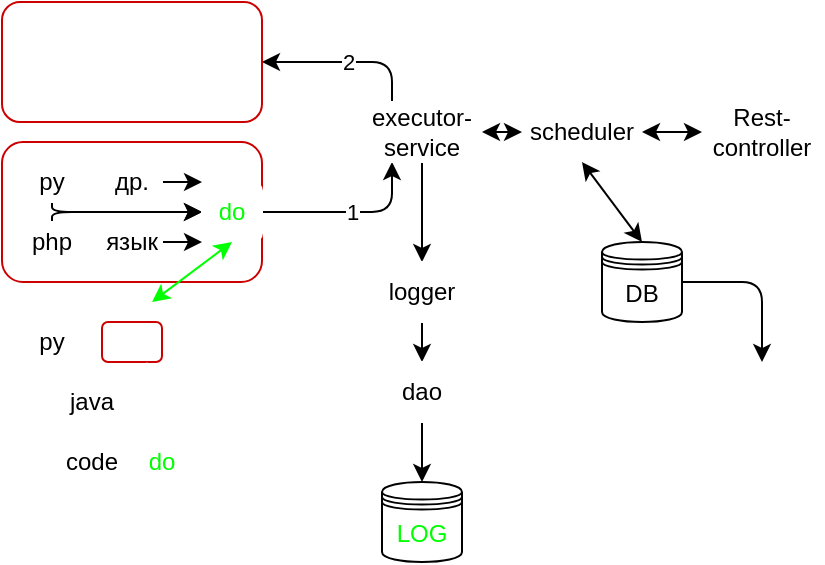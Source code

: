 <mxfile version="14.7.4" type="embed"><diagram id="5awU8p3pOi3QWaohAjOB" name="Page-1"><mxGraphModel dx="1980" dy="743" grid="1" gridSize="10" guides="1" tooltips="1" connect="1" arrows="1" fold="1" page="1" pageScale="1" pageWidth="850" pageHeight="1100" math="0" shadow="0"><root><mxCell id="kCqwqWAarttR0PidJmRG-0"/><mxCell id="kCqwqWAarttR0PidJmRG-1" parent="kCqwqWAarttR0PidJmRG-0"/><mxCell id="CiXj9nE7gdFZ2h4EE39t-13" value="2" style="edgeStyle=orthogonalEdgeStyle;curved=0;rounded=1;sketch=0;orthogonalLoop=1;jettySize=auto;html=1;exitX=0.25;exitY=0;exitDx=0;exitDy=0;" parent="kCqwqWAarttR0PidJmRG-1" source="kCqwqWAarttR0PidJmRG-5" target="kCqwqWAarttR0PidJmRG-3" edge="1"><mxGeometry relative="1" as="geometry"/></mxCell><mxCell id="kCqwqWAarttR0PidJmRG-3" value="" style="rounded=1;whiteSpace=wrap;html=1;shadow=0;sketch=0;gradientColor=none;strokeColor=#CC0000;fillColor=none;" parent="kCqwqWAarttR0PidJmRG-1" vertex="1"><mxGeometry x="-10" y="80" width="130" height="60" as="geometry"/></mxCell><mxCell id="CiXj9nE7gdFZ2h4EE39t-11" value="1" style="edgeStyle=orthogonalEdgeStyle;curved=0;rounded=1;sketch=0;orthogonalLoop=1;jettySize=auto;html=1;entryX=0.25;entryY=1;entryDx=0;entryDy=0;" parent="kCqwqWAarttR0PidJmRG-1" source="kCqwqWAarttR0PidJmRG-4" target="kCqwqWAarttR0PidJmRG-5" edge="1"><mxGeometry relative="1" as="geometry"/></mxCell><mxCell id="kCqwqWAarttR0PidJmRG-4" value="" style="rounded=1;whiteSpace=wrap;html=1;shadow=0;sketch=0;gradientColor=none;strokeColor=#CC0000;fillColor=none;" parent="kCqwqWAarttR0PidJmRG-1" vertex="1"><mxGeometry x="-10" y="150" width="130" height="70" as="geometry"/></mxCell><mxCell id="CiXj9nE7gdFZ2h4EE39t-3" style="edgeStyle=orthogonalEdgeStyle;curved=0;rounded=1;sketch=0;orthogonalLoop=1;jettySize=auto;html=1;exitX=0.5;exitY=1;exitDx=0;exitDy=0;entryX=0.5;entryY=0;entryDx=0;entryDy=0;" parent="kCqwqWAarttR0PidJmRG-1" source="kCqwqWAarttR0PidJmRG-5" target="kCqwqWAarttR0PidJmRG-6" edge="1"><mxGeometry relative="1" as="geometry"/></mxCell><mxCell id="kCqwqWAarttR0PidJmRG-5" value="executor-&lt;br&gt;service" style="rounded=1;whiteSpace=wrap;html=1;shadow=0;sketch=0;gradientColor=none;strokeColor=#FFFFFF;" parent="kCqwqWAarttR0PidJmRG-1" vertex="1"><mxGeometry x="170" y="130" width="60" height="30" as="geometry"/></mxCell><mxCell id="CiXj9nE7gdFZ2h4EE39t-4" style="edgeStyle=orthogonalEdgeStyle;curved=0;rounded=1;sketch=0;orthogonalLoop=1;jettySize=auto;html=1;" parent="kCqwqWAarttR0PidJmRG-1" source="kCqwqWAarttR0PidJmRG-6" target="kCqwqWAarttR0PidJmRG-10" edge="1"><mxGeometry relative="1" as="geometry"/></mxCell><mxCell id="kCqwqWAarttR0PidJmRG-6" value="logger" style="rounded=1;whiteSpace=wrap;html=1;shadow=0;sketch=0;gradientColor=none;strokeColor=#FFFFFF;" parent="kCqwqWAarttR0PidJmRG-1" vertex="1"><mxGeometry x="170" y="210" width="60" height="30" as="geometry"/></mxCell><mxCell id="kCqwqWAarttR0PidJmRG-7" value="Rest-controller" style="rounded=1;whiteSpace=wrap;html=1;shadow=0;sketch=0;gradientColor=none;strokeColor=#FFFFFF;" parent="kCqwqWAarttR0PidJmRG-1" vertex="1"><mxGeometry x="340" y="130" width="60" height="30" as="geometry"/></mxCell><mxCell id="kCqwqWAarttR0PidJmRG-8" value="scheduler" style="rounded=1;whiteSpace=wrap;html=1;shadow=0;sketch=0;gradientColor=none;strokeColor=#FFFFFF;" parent="kCqwqWAarttR0PidJmRG-1" vertex="1"><mxGeometry x="250" y="130" width="60" height="30" as="geometry"/></mxCell><mxCell id="kCqwqWAarttR0PidJmRG-9" value="" style="rounded=1;whiteSpace=wrap;html=1;shadow=0;sketch=0;gradientColor=none;strokeColor=#FFFFFF;" parent="kCqwqWAarttR0PidJmRG-1" vertex="1"><mxGeometry x="340" y="260" width="60" height="30" as="geometry"/></mxCell><mxCell id="CiXj9nE7gdFZ2h4EE39t-7" style="edgeStyle=orthogonalEdgeStyle;curved=0;rounded=1;sketch=0;orthogonalLoop=1;jettySize=auto;html=1;entryX=0.5;entryY=0;entryDx=0;entryDy=0;" parent="kCqwqWAarttR0PidJmRG-1" source="kCqwqWAarttR0PidJmRG-10" target="CiXj9nE7gdFZ2h4EE39t-5" edge="1"><mxGeometry relative="1" as="geometry"/></mxCell><mxCell id="kCqwqWAarttR0PidJmRG-10" value="dao" style="rounded=1;whiteSpace=wrap;html=1;shadow=0;sketch=0;gradientColor=none;strokeColor=#FFFFFF;" parent="kCqwqWAarttR0PidJmRG-1" vertex="1"><mxGeometry x="170" y="260" width="60" height="30" as="geometry"/></mxCell><mxCell id="CiXj9nE7gdFZ2h4EE39t-9" style="edgeStyle=orthogonalEdgeStyle;curved=0;rounded=1;sketch=0;orthogonalLoop=1;jettySize=auto;html=1;entryX=0.5;entryY=0;entryDx=0;entryDy=0;" parent="kCqwqWAarttR0PidJmRG-1" source="CiXj9nE7gdFZ2h4EE39t-0" target="kCqwqWAarttR0PidJmRG-9" edge="1"><mxGeometry relative="1" as="geometry"/></mxCell><mxCell id="CiXj9nE7gdFZ2h4EE39t-0" value="DB" style="shape=datastore;whiteSpace=wrap;html=1;" parent="kCqwqWAarttR0PidJmRG-1" vertex="1"><mxGeometry x="290" y="200" width="40" height="40" as="geometry"/></mxCell><mxCell id="CiXj9nE7gdFZ2h4EE39t-1" value="" style="endArrow=classic;startArrow=classic;html=1;entryX=0;entryY=0.5;entryDx=0;entryDy=0;exitX=1;exitY=0.5;exitDx=0;exitDy=0;" parent="kCqwqWAarttR0PidJmRG-1" source="kCqwqWAarttR0PidJmRG-8" target="kCqwqWAarttR0PidJmRG-7" edge="1"><mxGeometry width="50" height="50" relative="1" as="geometry"><mxPoint x="240" y="220" as="sourcePoint"/><mxPoint x="290" y="170" as="targetPoint"/></mxGeometry></mxCell><mxCell id="CiXj9nE7gdFZ2h4EE39t-2" value="" style="endArrow=classic;startArrow=classic;html=1;entryX=0.5;entryY=1;entryDx=0;entryDy=0;exitX=0.5;exitY=0;exitDx=0;exitDy=0;" parent="kCqwqWAarttR0PidJmRG-1" source="CiXj9nE7gdFZ2h4EE39t-0" target="kCqwqWAarttR0PidJmRG-8" edge="1"><mxGeometry width="50" height="50" relative="1" as="geometry"><mxPoint x="270" y="210" as="sourcePoint"/><mxPoint x="320" y="160" as="targetPoint"/></mxGeometry></mxCell><mxCell id="CiXj9nE7gdFZ2h4EE39t-5" value="&lt;font color=&quot;#00ff00&quot;&gt;LOG&lt;/font&gt;" style="shape=datastore;whiteSpace=wrap;html=1;" parent="kCqwqWAarttR0PidJmRG-1" vertex="1"><mxGeometry x="180" y="320" width="40" height="40" as="geometry"/></mxCell><mxCell id="CiXj9nE7gdFZ2h4EE39t-10" value="" style="endArrow=classic;startArrow=classic;html=1;entryX=0;entryY=0.5;entryDx=0;entryDy=0;exitX=1;exitY=0.5;exitDx=0;exitDy=0;" parent="kCqwqWAarttR0PidJmRG-1" source="kCqwqWAarttR0PidJmRG-5" target="kCqwqWAarttR0PidJmRG-8" edge="1"><mxGeometry width="50" height="50" relative="1" as="geometry"><mxPoint x="220" y="190" as="sourcePoint"/><mxPoint x="270" y="140" as="targetPoint"/></mxGeometry></mxCell><mxCell id="CiXj9nE7gdFZ2h4EE39t-23" style="edgeStyle=orthogonalEdgeStyle;curved=0;rounded=1;sketch=0;orthogonalLoop=1;jettySize=auto;html=1;entryX=0;entryY=0.5;entryDx=0;entryDy=0;" parent="kCqwqWAarttR0PidJmRG-1" source="CiXj9nE7gdFZ2h4EE39t-14" target="CiXj9nE7gdFZ2h4EE39t-18" edge="1"><mxGeometry relative="1" as="geometry"><Array as="points"><mxPoint x="15" y="185"/></Array></mxGeometry></mxCell><mxCell id="CiXj9nE7gdFZ2h4EE39t-14" value="py" style="rounded=1;whiteSpace=wrap;html=1;shadow=0;sketch=0;strokeColor=#FFFFFF;fillColor=none;gradientColor=none;" parent="kCqwqWAarttR0PidJmRG-1" vertex="1"><mxGeometry y="160" width="30" height="20" as="geometry"/></mxCell><mxCell id="CiXj9nE7gdFZ2h4EE39t-21" style="edgeStyle=orthogonalEdgeStyle;curved=0;rounded=1;sketch=0;orthogonalLoop=1;jettySize=auto;html=1;entryX=0;entryY=1;entryDx=0;entryDy=0;" parent="kCqwqWAarttR0PidJmRG-1" source="CiXj9nE7gdFZ2h4EE39t-15" target="CiXj9nE7gdFZ2h4EE39t-18" edge="1"><mxGeometry relative="1" as="geometry"/></mxCell><mxCell id="CiXj9nE7gdFZ2h4EE39t-15" value="язык" style="rounded=1;whiteSpace=wrap;html=1;shadow=0;sketch=0;strokeColor=#FFFFFF;fillColor=none;gradientColor=none;" parent="kCqwqWAarttR0PidJmRG-1" vertex="1"><mxGeometry x="40" y="190" width="30" height="20" as="geometry"/></mxCell><mxCell id="CiXj9nE7gdFZ2h4EE39t-24" style="edgeStyle=orthogonalEdgeStyle;curved=0;rounded=1;sketch=0;orthogonalLoop=1;jettySize=auto;html=1;entryX=0;entryY=0.5;entryDx=0;entryDy=0;" parent="kCqwqWAarttR0PidJmRG-1" source="CiXj9nE7gdFZ2h4EE39t-16" target="CiXj9nE7gdFZ2h4EE39t-18" edge="1"><mxGeometry relative="1" as="geometry"><Array as="points"><mxPoint x="15" y="185"/></Array></mxGeometry></mxCell><mxCell id="CiXj9nE7gdFZ2h4EE39t-16" value="php" style="rounded=1;whiteSpace=wrap;html=1;shadow=0;sketch=0;strokeColor=#FFFFFF;fillColor=none;gradientColor=none;" parent="kCqwqWAarttR0PidJmRG-1" vertex="1"><mxGeometry y="190" width="30" height="20" as="geometry"/></mxCell><mxCell id="CiXj9nE7gdFZ2h4EE39t-22" style="edgeStyle=orthogonalEdgeStyle;curved=0;rounded=1;sketch=0;orthogonalLoop=1;jettySize=auto;html=1;entryX=0;entryY=0;entryDx=0;entryDy=0;" parent="kCqwqWAarttR0PidJmRG-1" source="CiXj9nE7gdFZ2h4EE39t-17" target="CiXj9nE7gdFZ2h4EE39t-18" edge="1"><mxGeometry relative="1" as="geometry"/></mxCell><mxCell id="CiXj9nE7gdFZ2h4EE39t-17" value="др." style="rounded=1;whiteSpace=wrap;html=1;shadow=0;sketch=0;strokeColor=#FFFFFF;fillColor=none;gradientColor=none;" parent="kCqwqWAarttR0PidJmRG-1" vertex="1"><mxGeometry x="40" y="160" width="30" height="20" as="geometry"/></mxCell><mxCell id="CiXj9nE7gdFZ2h4EE39t-18" value="&lt;font color=&quot;#00ff00&quot;&gt;do&lt;/font&gt;" style="rounded=1;whiteSpace=wrap;html=1;shadow=0;sketch=0;strokeColor=#FFFFFF;fillColor=none;gradientColor=none;" parent="kCqwqWAarttR0PidJmRG-1" vertex="1"><mxGeometry x="90" y="170" width="30" height="30" as="geometry"/></mxCell><mxCell id="CiXj9nE7gdFZ2h4EE39t-25" value="" style="rounded=1;whiteSpace=wrap;html=1;shadow=0;sketch=0;strokeColor=#FFFFFF;fillColor=none;gradientColor=none;align=right;" parent="kCqwqWAarttR0PidJmRG-1" vertex="1"><mxGeometry x="-10" y="230" width="100" height="100" as="geometry"/></mxCell><mxCell id="CiXj9nE7gdFZ2h4EE39t-27" value="" style="endArrow=classic;startArrow=classic;html=1;entryX=0.75;entryY=0;entryDx=0;entryDy=0;exitX=0.5;exitY=1;exitDx=0;exitDy=0;shadow=0;gradientColor=#97d077;fillColor=#d5e8d4;strokeColor=#00FF00;" parent="kCqwqWAarttR0PidJmRG-1" source="CiXj9nE7gdFZ2h4EE39t-18" target="CiXj9nE7gdFZ2h4EE39t-25" edge="1"><mxGeometry width="50" height="50" relative="1" as="geometry"><mxPoint x="-20" y="290" as="sourcePoint"/><mxPoint x="30" y="240" as="targetPoint"/></mxGeometry></mxCell><mxCell id="CiXj9nE7gdFZ2h4EE39t-28" value="py" style="rounded=1;whiteSpace=wrap;html=1;shadow=0;sketch=0;strokeColor=#FFFFFF;fillColor=none;gradientColor=none;" parent="kCqwqWAarttR0PidJmRG-1" vertex="1"><mxGeometry y="240" width="30" height="20" as="geometry"/></mxCell><mxCell id="CiXj9nE7gdFZ2h4EE39t-29" value="" style="rounded=1;whiteSpace=wrap;html=1;shadow=0;sketch=0;fillColor=none;gradientColor=none;strokeColor=#CC0000;" parent="kCqwqWAarttR0PidJmRG-1" vertex="1"><mxGeometry x="40" y="240" width="30" height="20" as="geometry"/></mxCell><mxCell id="CiXj9nE7gdFZ2h4EE39t-30" value="java" style="rounded=1;whiteSpace=wrap;html=1;shadow=0;sketch=0;strokeColor=#FFFFFF;fillColor=none;gradientColor=none;" parent="kCqwqWAarttR0PidJmRG-1" vertex="1"><mxGeometry x="20" y="270" width="30" height="20" as="geometry"/></mxCell><mxCell id="CiXj9nE7gdFZ2h4EE39t-44" style="edgeStyle=orthogonalEdgeStyle;curved=0;rounded=1;sketch=0;orthogonalLoop=1;jettySize=auto;html=1;entryX=0.5;entryY=1;entryDx=0;entryDy=0;shadow=0;strokeColor=#FFFFFF;" parent="kCqwqWAarttR0PidJmRG-1" source="CiXj9nE7gdFZ2h4EE39t-31" target="CiXj9nE7gdFZ2h4EE39t-30" edge="1"><mxGeometry relative="1" as="geometry"/></mxCell><mxCell id="CiXj9nE7gdFZ2h4EE39t-31" value="code" style="rounded=1;whiteSpace=wrap;html=1;shadow=0;sketch=0;strokeColor=#FFFFFF;fillColor=none;gradientColor=none;" parent="kCqwqWAarttR0PidJmRG-1" vertex="1"><mxGeometry x="20" y="300" width="30" height="20" as="geometry"/></mxCell><mxCell id="CiXj9nE7gdFZ2h4EE39t-34" value="" style="endArrow=classic;html=1;shadow=0;exitX=1;exitY=0.5;exitDx=0;exitDy=0;strokeColor=#FFFFFF;" parent="kCqwqWAarttR0PidJmRG-1" source="CiXj9nE7gdFZ2h4EE39t-30" edge="1"><mxGeometry width="50" height="50" relative="1" as="geometry"><mxPoint x="90" y="280" as="sourcePoint"/><mxPoint x="140" y="280" as="targetPoint"/></mxGeometry></mxCell><mxCell id="CiXj9nE7gdFZ2h4EE39t-46" value="do" style="text;html=1;strokeColor=none;fillColor=none;align=center;verticalAlign=middle;whiteSpace=wrap;rounded=0;shadow=0;sketch=0;fontColor=#00FF00;" parent="kCqwqWAarttR0PidJmRG-1" vertex="1"><mxGeometry x="50" y="300" width="40" height="20" as="geometry"/></mxCell><mxCell id="CiXj9nE7gdFZ2h4EE39t-47" value="" style="endArrow=classic;startArrow=classic;html=1;shadow=0;fontColor=#00FF00;strokeColor=#FFFFFF;entryX=0.75;entryY=1;entryDx=0;entryDy=0;" parent="kCqwqWAarttR0PidJmRG-1" target="CiXj9nE7gdFZ2h4EE39t-29" edge="1"><mxGeometry width="50" height="50" relative="1" as="geometry"><mxPoint x="50" y="280" as="sourcePoint"/><mxPoint x="150" y="220" as="targetPoint"/><Array as="points"><mxPoint x="63" y="280"/></Array></mxGeometry></mxCell><mxCell id="CiXj9nE7gdFZ2h4EE39t-48" value="" style="endArrow=classic;startArrow=classic;html=1;shadow=0;fontColor=#00FF00;strokeColor=#FFFFFF;entryX=0.25;entryY=1;entryDx=0;entryDy=0;exitX=0;exitY=0.5;exitDx=0;exitDy=0;" parent="kCqwqWAarttR0PidJmRG-1" source="CiXj9nE7gdFZ2h4EE39t-30" target="CiXj9nE7gdFZ2h4EE39t-28" edge="1"><mxGeometry width="50" height="50" relative="1" as="geometry"><mxPoint x="50" y="240" as="sourcePoint"/><mxPoint x="100" y="190" as="targetPoint"/><Array as="points"><mxPoint x="8" y="280"/></Array></mxGeometry></mxCell><mxCell id="CiXj9nE7gdFZ2h4EE39t-63" style="edgeStyle=orthogonalEdgeStyle;curved=0;rounded=1;sketch=0;orthogonalLoop=1;jettySize=auto;html=1;exitX=1;exitY=0.5;exitDx=0;exitDy=0;entryX=0;entryY=0.5;entryDx=0;entryDy=0;shadow=0;fontColor=#00FF00;strokeColor=#FFFFFF;" parent="kCqwqWAarttR0PidJmRG-1" source="CiXj9nE7gdFZ2h4EE39t-49" target="CiXj9nE7gdFZ2h4EE39t-51" edge="1"><mxGeometry relative="1" as="geometry"/></mxCell><mxCell id="CiXj9nE7gdFZ2h4EE39t-49" value="" style="rounded=1;whiteSpace=wrap;html=1;shadow=0;sketch=0;fontColor=#00FF00;fillColor=none;gradientColor=none;align=right;strokeColor=#FFFFFF;" parent="kCqwqWAarttR0PidJmRG-1" vertex="1"><mxGeometry y="100" width="70" height="30" as="geometry"/></mxCell><mxCell id="CiXj9nE7gdFZ2h4EE39t-50" value="&lt;font color=&quot;#ffffff&quot;&gt;Linux&lt;/font&gt;" style="text;html=1;strokeColor=none;fillColor=none;align=center;verticalAlign=middle;whiteSpace=wrap;rounded=0;shadow=0;sketch=0;fontColor=#00FF00;" parent="kCqwqWAarttR0PidJmRG-1" vertex="1"><mxGeometry y="80" width="30" height="20" as="geometry"/></mxCell><mxCell id="CiXj9nE7gdFZ2h4EE39t-51" value="&lt;font color=&quot;#ffffff&quot; style=&quot;font-size: 7px&quot;&gt;bash.db&lt;/font&gt;" style="rounded=1;whiteSpace=wrap;html=1;shadow=0;sketch=0;fontColor=#00FF00;fillColor=none;gradientColor=none;align=right;strokeColor=#FFFFFF;" parent="kCqwqWAarttR0PidJmRG-1" vertex="1"><mxGeometry x="80" y="100" width="30" height="30" as="geometry"/></mxCell><mxCell id="CiXj9nE7gdFZ2h4EE39t-52" value="&lt;font color=&quot;#ffffff&quot; style=&quot;font-size: 6px&quot;&gt;bash&lt;/font&gt;" style="text;html=1;strokeColor=none;fillColor=none;align=center;verticalAlign=middle;whiteSpace=wrap;rounded=0;shadow=0;sketch=0;fontColor=#00FF00;" parent="kCqwqWAarttR0PidJmRG-1" vertex="1"><mxGeometry x="-10" y="90" width="40" height="20" as="geometry"/></mxCell><mxCell id="CiXj9nE7gdFZ2h4EE39t-61" style="edgeStyle=orthogonalEdgeStyle;curved=0;rounded=1;sketch=0;orthogonalLoop=1;jettySize=auto;html=1;entryX=0;entryY=0.5;entryDx=0;entryDy=0;shadow=0;fontColor=#00FF00;strokeColor=#FFFFFF;" parent="kCqwqWAarttR0PidJmRG-1" source="CiXj9nE7gdFZ2h4EE39t-54" target="CiXj9nE7gdFZ2h4EE39t-57" edge="1"><mxGeometry relative="1" as="geometry"/></mxCell><mxCell id="CiXj9nE7gdFZ2h4EE39t-54" value="&lt;div style=&quot;text-align: justify&quot;&gt;&lt;br&gt;&lt;/div&gt;" style="rounded=1;whiteSpace=wrap;html=1;shadow=0;sketch=0;fontColor=#00FF00;strokeColor=#FFFFFF;fillColor=none;gradientColor=none;align=center;" parent="kCqwqWAarttR0PidJmRG-1" vertex="1"><mxGeometry y="110" width="20" height="10" as="geometry"/></mxCell><mxCell id="CiXj9nE7gdFZ2h4EE39t-55" value="&lt;font color=&quot;#ffffff&quot; style=&quot;font-size: 5px&quot;&gt;.bash&lt;/font&gt;" style="text;html=1;strokeColor=none;fillColor=none;align=center;verticalAlign=middle;whiteSpace=wrap;rounded=0;shadow=0;sketch=0;fontColor=#00FF00;strokeWidth=3;" parent="kCqwqWAarttR0PidJmRG-1" vertex="1"><mxGeometry x="5" y="105" width="10" height="15" as="geometry"/></mxCell><mxCell id="CiXj9nE7gdFZ2h4EE39t-57" value="" style="rounded=1;whiteSpace=wrap;html=1;shadow=0;sketch=0;fontColor=#00FF00;strokeColor=#FFFFFF;fillColor=none;gradientColor=none;align=right;" parent="kCqwqWAarttR0PidJmRG-1" vertex="1"><mxGeometry x="30" y="110" width="25" height="10" as="geometry"/></mxCell><mxCell id="CiXj9nE7gdFZ2h4EE39t-58" value="&lt;font color=&quot;#ffffff&quot; style=&quot;font-size: 5px&quot;&gt;ftos&lt;/font&gt;" style="text;html=1;strokeColor=none;fillColor=none;align=center;verticalAlign=middle;whiteSpace=wrap;rounded=0;shadow=0;sketch=0;fontColor=#00FF00;" parent="kCqwqWAarttR0PidJmRG-1" vertex="1"><mxGeometry x="22.5" y="102.5" width="40" height="20" as="geometry"/></mxCell><mxCell id="CiXj9nE7gdFZ2h4EE39t-62" value="" style="endArrow=classic;html=1;shadow=0;fontColor=#00FF00;strokeColor=#FFFFFF;exitX=1;exitY=0.5;exitDx=0;exitDy=0;" parent="kCqwqWAarttR0PidJmRG-1" source="CiXj9nE7gdFZ2h4EE39t-57" edge="1"><mxGeometry width="50" height="50" relative="1" as="geometry"><mxPoint x="30" y="140" as="sourcePoint"/><mxPoint x="60" y="115" as="targetPoint"/></mxGeometry></mxCell></root></mxGraphModel></diagram></mxfile>